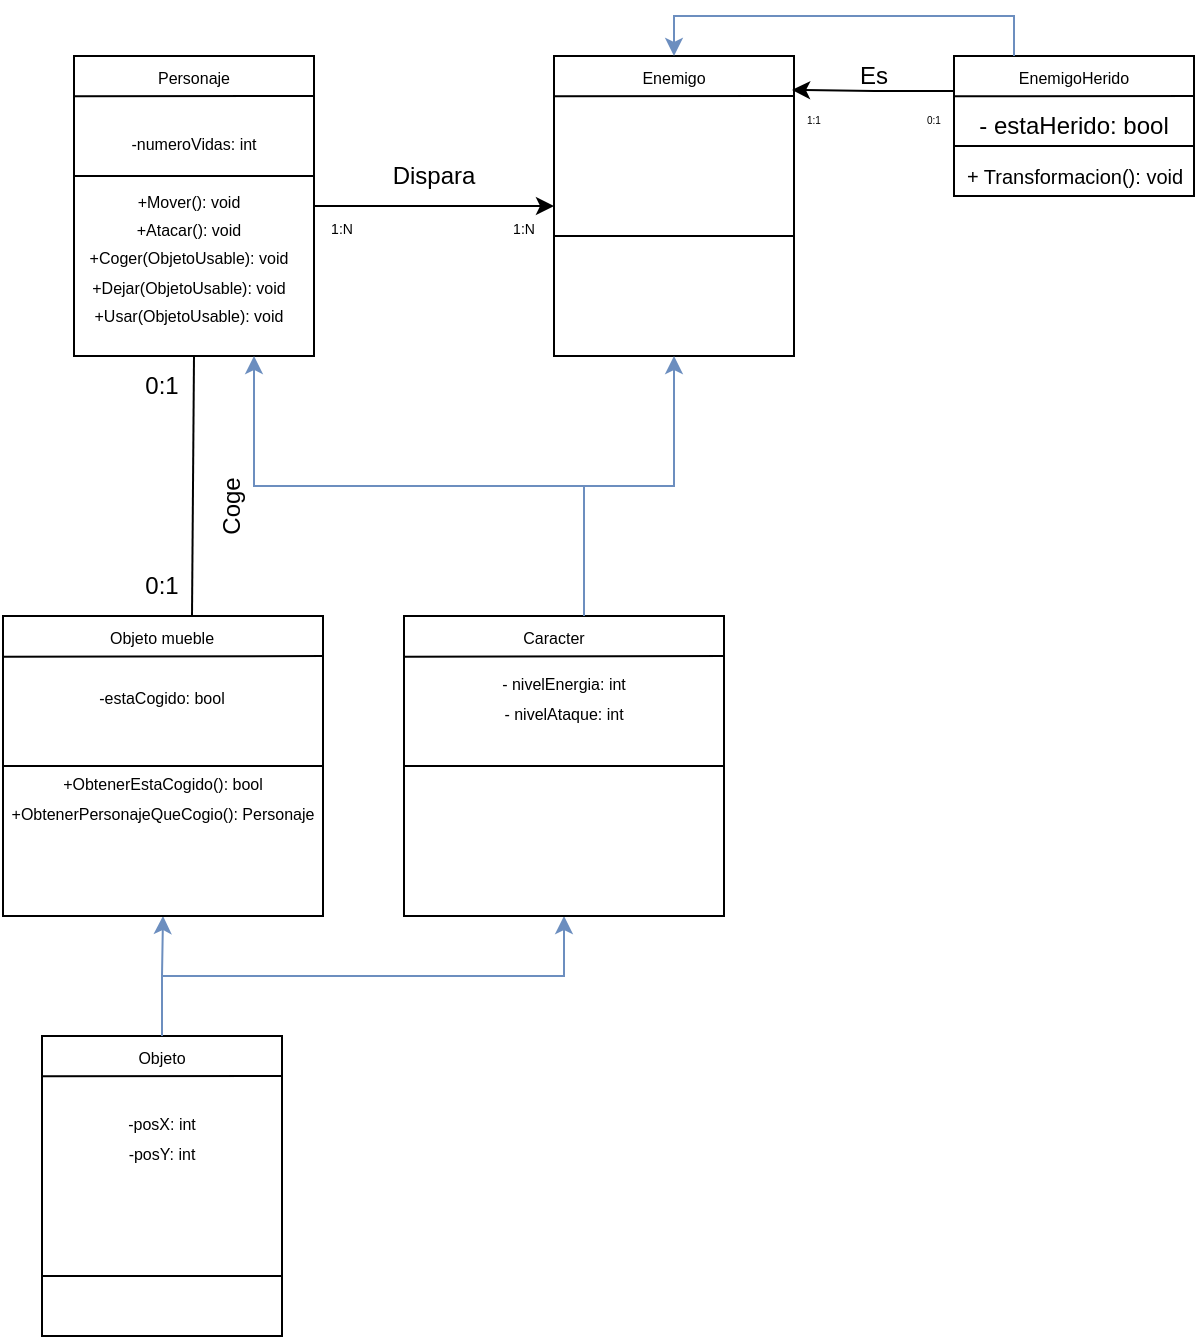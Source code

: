 <mxfile version="24.2.2" type="device">
  <diagram name="Page-1" id="r1jCTrlGhkuGiE3C5sfj">
    <mxGraphModel dx="431" dy="705" grid="1" gridSize="10" guides="1" tooltips="1" connect="1" arrows="1" fold="1" page="1" pageScale="1" pageWidth="850" pageHeight="1100" math="0" shadow="0">
      <root>
        <mxCell id="0" />
        <mxCell id="1" parent="0" />
        <mxCell id="mzTV1rFWOFSmvylBfMz7-30" style="edgeStyle=orthogonalEdgeStyle;rounded=0;orthogonalLoop=1;jettySize=auto;html=1;exitX=1;exitY=0.5;exitDx=0;exitDy=0;entryX=0;entryY=0.5;entryDx=0;entryDy=0;" parent="1" source="mzTV1rFWOFSmvylBfMz7-1" target="mzTV1rFWOFSmvylBfMz7-5" edge="1">
          <mxGeometry relative="1" as="geometry" />
        </mxCell>
        <mxCell id="mzTV1rFWOFSmvylBfMz7-1" value="" style="rounded=0;whiteSpace=wrap;html=1;" parent="1" vertex="1">
          <mxGeometry x="80" y="80" width="120" height="150" as="geometry" />
        </mxCell>
        <mxCell id="mzTV1rFWOFSmvylBfMz7-2" value="" style="endArrow=none;html=1;rounded=0;entryX=0.999;entryY=0.266;entryDx=0;entryDy=0;entryPerimeter=0;" parent="1" edge="1">
          <mxGeometry width="50" height="50" relative="1" as="geometry">
            <mxPoint x="80" y="100.1" as="sourcePoint" />
            <mxPoint x="199.88" y="100.0" as="targetPoint" />
          </mxGeometry>
        </mxCell>
        <mxCell id="mzTV1rFWOFSmvylBfMz7-3" value="" style="endArrow=none;html=1;rounded=0;entryX=0.999;entryY=0.266;entryDx=0;entryDy=0;entryPerimeter=0;" parent="1" edge="1">
          <mxGeometry width="50" height="50" relative="1" as="geometry">
            <mxPoint x="80" y="140" as="sourcePoint" />
            <mxPoint x="200" y="140" as="targetPoint" />
            <Array as="points">
              <mxPoint x="140" y="140" />
            </Array>
          </mxGeometry>
        </mxCell>
        <mxCell id="mzTV1rFWOFSmvylBfMz7-4" value="&lt;font style=&quot;font-size: 8px;&quot;&gt;Personaje&lt;/font&gt;" style="text;html=1;align=center;verticalAlign=middle;whiteSpace=wrap;rounded=0;" parent="1" vertex="1">
          <mxGeometry x="110" y="80" width="60" height="20" as="geometry" />
        </mxCell>
        <mxCell id="mzTV1rFWOFSmvylBfMz7-5" value="" style="rounded=0;whiteSpace=wrap;html=1;" parent="1" vertex="1">
          <mxGeometry x="320" y="80" width="120" height="150" as="geometry" />
        </mxCell>
        <mxCell id="mzTV1rFWOFSmvylBfMz7-6" value="" style="endArrow=none;html=1;rounded=0;entryX=0.999;entryY=0.266;entryDx=0;entryDy=0;entryPerimeter=0;" parent="1" edge="1">
          <mxGeometry width="50" height="50" relative="1" as="geometry">
            <mxPoint x="320" y="100.1" as="sourcePoint" />
            <mxPoint x="439.88" y="100.0" as="targetPoint" />
          </mxGeometry>
        </mxCell>
        <mxCell id="mzTV1rFWOFSmvylBfMz7-7" value="" style="endArrow=none;html=1;rounded=0;entryX=0.999;entryY=0.266;entryDx=0;entryDy=0;entryPerimeter=0;" parent="1" edge="1">
          <mxGeometry width="50" height="50" relative="1" as="geometry">
            <mxPoint x="320" y="170" as="sourcePoint" />
            <mxPoint x="440" y="170" as="targetPoint" />
          </mxGeometry>
        </mxCell>
        <mxCell id="mzTV1rFWOFSmvylBfMz7-8" value="&lt;font style=&quot;font-size: 8px;&quot;&gt;Enemigo&lt;/font&gt;" style="text;html=1;align=center;verticalAlign=middle;whiteSpace=wrap;rounded=0;" parent="1" vertex="1">
          <mxGeometry x="350" y="80" width="60" height="20" as="geometry" />
        </mxCell>
        <mxCell id="mzTV1rFWOFSmvylBfMz7-10" value="" style="rounded=0;whiteSpace=wrap;html=1;" parent="1" vertex="1">
          <mxGeometry x="64" y="570" width="120" height="150" as="geometry" />
        </mxCell>
        <mxCell id="mzTV1rFWOFSmvylBfMz7-11" value="" style="endArrow=none;html=1;rounded=0;entryX=0.999;entryY=0.266;entryDx=0;entryDy=0;entryPerimeter=0;" parent="1" edge="1">
          <mxGeometry width="50" height="50" relative="1" as="geometry">
            <mxPoint x="64" y="590.1" as="sourcePoint" />
            <mxPoint x="183.88" y="590" as="targetPoint" />
          </mxGeometry>
        </mxCell>
        <mxCell id="mzTV1rFWOFSmvylBfMz7-12" value="" style="endArrow=none;html=1;rounded=0;entryX=0.999;entryY=0.266;entryDx=0;entryDy=0;entryPerimeter=0;" parent="1" edge="1">
          <mxGeometry width="50" height="50" relative="1" as="geometry">
            <mxPoint x="64" y="690" as="sourcePoint" />
            <mxPoint x="184" y="690" as="targetPoint" />
          </mxGeometry>
        </mxCell>
        <mxCell id="mzTV1rFWOFSmvylBfMz7-34" style="edgeStyle=orthogonalEdgeStyle;rounded=0;orthogonalLoop=1;jettySize=auto;html=1;exitX=0.5;exitY=0;exitDx=0;exitDy=0;entryX=0.5;entryY=1;entryDx=0;entryDy=0;fillColor=#dae8fc;strokeColor=#6c8ebf;" parent="1" source="mzTV1rFWOFSmvylBfMz7-13" target="mzTV1rFWOFSmvylBfMz7-16" edge="1">
          <mxGeometry relative="1" as="geometry" />
        </mxCell>
        <mxCell id="ECPVnl5YzM9LcdXUfcxE-12" style="edgeStyle=orthogonalEdgeStyle;rounded=0;orthogonalLoop=1;jettySize=auto;html=1;exitX=0.5;exitY=0;exitDx=0;exitDy=0;fillColor=#dae8fc;strokeColor=#6c8ebf;" edge="1" parent="1" source="mzTV1rFWOFSmvylBfMz7-13" target="ECPVnl5YzM9LcdXUfcxE-2">
          <mxGeometry relative="1" as="geometry" />
        </mxCell>
        <mxCell id="mzTV1rFWOFSmvylBfMz7-13" value="&lt;font style=&quot;font-size: 8px;&quot;&gt;Objeto&lt;/font&gt;" style="text;html=1;align=center;verticalAlign=middle;whiteSpace=wrap;rounded=0;" parent="1" vertex="1">
          <mxGeometry x="94" y="570" width="60" height="20" as="geometry" />
        </mxCell>
        <mxCell id="mzTV1rFWOFSmvylBfMz7-16" value="" style="rounded=0;whiteSpace=wrap;html=1;" parent="1" vertex="1">
          <mxGeometry x="44.5" y="360" width="160" height="150" as="geometry" />
        </mxCell>
        <mxCell id="mzTV1rFWOFSmvylBfMz7-17" value="" style="endArrow=none;html=1;rounded=0;exitX=-0.001;exitY=0.136;exitDx=0;exitDy=0;exitPerimeter=0;" parent="1" source="mzTV1rFWOFSmvylBfMz7-16" edge="1">
          <mxGeometry width="50" height="50" relative="1" as="geometry">
            <mxPoint x="53.5" y="380.1" as="sourcePoint" />
            <mxPoint x="204.5" y="380" as="targetPoint" />
          </mxGeometry>
        </mxCell>
        <mxCell id="mzTV1rFWOFSmvylBfMz7-18" value="" style="endArrow=none;html=1;rounded=0;entryX=1;entryY=0.5;entryDx=0;entryDy=0;exitX=0;exitY=0.5;exitDx=0;exitDy=0;" parent="1" source="mzTV1rFWOFSmvylBfMz7-16" target="mzTV1rFWOFSmvylBfMz7-16" edge="1">
          <mxGeometry width="50" height="50" relative="1" as="geometry">
            <mxPoint x="54.5" y="434.8" as="sourcePoint" />
            <mxPoint x="174.5" y="434.8" as="targetPoint" />
          </mxGeometry>
        </mxCell>
        <mxCell id="mzTV1rFWOFSmvylBfMz7-19" value="&lt;font style=&quot;font-size: 8px;&quot;&gt;Objeto mueble&lt;/font&gt;" style="text;html=1;align=center;verticalAlign=middle;whiteSpace=wrap;rounded=0;" parent="1" vertex="1">
          <mxGeometry x="94" y="360" width="60" height="20" as="geometry" />
        </mxCell>
        <mxCell id="mzTV1rFWOFSmvylBfMz7-21" value="&lt;br&gt;&lt;div&gt;&lt;font style=&quot;font-size: 8px;&quot;&gt;-numeroVidas: int&lt;/font&gt;&lt;/div&gt;" style="text;html=1;align=center;verticalAlign=middle;whiteSpace=wrap;rounded=0;" parent="1" vertex="1">
          <mxGeometry x="95" y="105" width="90" height="20" as="geometry" />
        </mxCell>
        <mxCell id="mzTV1rFWOFSmvylBfMz7-23" value="&lt;font style=&quot;font-size: 8px;&quot;&gt;-posX: int&lt;/font&gt;&lt;div&gt;&lt;font style=&quot;font-size: 8px;&quot;&gt;-posY: int&lt;/font&gt;&lt;/div&gt;" style="text;html=1;align=center;verticalAlign=middle;whiteSpace=wrap;rounded=0;" parent="1" vertex="1">
          <mxGeometry x="94" y="610" width="60" height="20" as="geometry" />
        </mxCell>
        <mxCell id="mzTV1rFWOFSmvylBfMz7-25" value="&lt;span style=&quot;font-size: 8px;&quot;&gt;-estaCogido: bool&lt;/span&gt;" style="text;html=1;align=center;verticalAlign=middle;whiteSpace=wrap;rounded=0;" parent="1" vertex="1">
          <mxGeometry x="74" y="390" width="100" height="20" as="geometry" />
        </mxCell>
        <mxCell id="mzTV1rFWOFSmvylBfMz7-27" value="&lt;div&gt;&lt;span style=&quot;font-size: 8px;&quot;&gt;+Mover(): void&lt;/span&gt;&lt;/div&gt;&lt;div&gt;&lt;span style=&quot;font-size: 8px;&quot;&gt;+Atacar(): void&lt;/span&gt;&lt;/div&gt;&lt;div&gt;&lt;span style=&quot;font-size: 8px;&quot;&gt;+Coger(ObjetoUsable): void&lt;/span&gt;&lt;/div&gt;&lt;div&gt;&lt;span style=&quot;font-size: 8px;&quot;&gt;+Dejar(ObjetoUsable): void&lt;/span&gt;&lt;/div&gt;&lt;div&gt;&lt;span style=&quot;font-size: 8px;&quot;&gt;+Usar(ObjetoUsable): void&lt;/span&gt;&lt;/div&gt;" style="text;html=1;align=center;verticalAlign=middle;whiteSpace=wrap;rounded=0;" parent="1" vertex="1">
          <mxGeometry x="80" y="170" width="115" height="20" as="geometry" />
        </mxCell>
        <mxCell id="mzTV1rFWOFSmvylBfMz7-31" value="Dispara" style="text;html=1;align=center;verticalAlign=middle;whiteSpace=wrap;rounded=0;" parent="1" vertex="1">
          <mxGeometry x="230" y="125" width="60" height="30" as="geometry" />
        </mxCell>
        <mxCell id="mzTV1rFWOFSmvylBfMz7-32" value="&lt;font style=&quot;font-size: 7px;&quot;&gt;1:N&lt;/font&gt;" style="text;html=1;align=center;verticalAlign=middle;whiteSpace=wrap;rounded=0;" parent="1" vertex="1">
          <mxGeometry x="275" y="150" width="60" height="30" as="geometry" />
        </mxCell>
        <mxCell id="mzTV1rFWOFSmvylBfMz7-33" value="&lt;font style=&quot;font-size: 7px;&quot;&gt;1:N&lt;/font&gt;" style="text;html=1;align=center;verticalAlign=middle;whiteSpace=wrap;rounded=0;" parent="1" vertex="1">
          <mxGeometry x="184" y="150" width="60" height="30" as="geometry" />
        </mxCell>
        <mxCell id="mzTV1rFWOFSmvylBfMz7-36" value="" style="endArrow=none;html=1;rounded=0;entryX=0.5;entryY=1;entryDx=0;entryDy=0;exitX=0.75;exitY=1;exitDx=0;exitDy=0;" parent="1" source="mzTV1rFWOFSmvylBfMz7-39" target="mzTV1rFWOFSmvylBfMz7-1" edge="1">
          <mxGeometry width="50" height="50" relative="1" as="geometry">
            <mxPoint x="100" y="280" as="sourcePoint" />
            <mxPoint x="150" y="230" as="targetPoint" />
          </mxGeometry>
        </mxCell>
        <mxCell id="mzTV1rFWOFSmvylBfMz7-37" value="Coge" style="text;html=1;align=center;verticalAlign=middle;whiteSpace=wrap;rounded=0;rotation=-90;" parent="1" vertex="1">
          <mxGeometry x="129" y="290" width="60" height="30" as="geometry" />
        </mxCell>
        <mxCell id="mzTV1rFWOFSmvylBfMz7-38" value="0:1" style="text;html=1;align=center;verticalAlign=middle;whiteSpace=wrap;rounded=0;" parent="1" vertex="1">
          <mxGeometry x="94" y="230" width="60" height="30" as="geometry" />
        </mxCell>
        <mxCell id="mzTV1rFWOFSmvylBfMz7-40" value="" style="endArrow=none;html=1;rounded=0;exitX=0.5;exitY=0;exitDx=0;exitDy=0;entryX=0.5;entryY=1;entryDx=0;entryDy=0;" parent="1" source="mzTV1rFWOFSmvylBfMz7-19" edge="1">
          <mxGeometry width="50" height="50" relative="1" as="geometry">
            <mxPoint x="113.5" y="360" as="sourcePoint" />
            <mxPoint x="98.5" y="360" as="targetPoint" />
          </mxGeometry>
        </mxCell>
        <mxCell id="mzTV1rFWOFSmvylBfMz7-39" value="0:1" style="text;html=1;align=center;verticalAlign=middle;whiteSpace=wrap;rounded=0;" parent="1" vertex="1">
          <mxGeometry x="94" y="330" width="60" height="30" as="geometry" />
        </mxCell>
        <mxCell id="mzTV1rFWOFSmvylBfMz7-44" value="&lt;span style=&quot;font-size: 8px;&quot;&gt;+ObtenerEstaCogido(): bool&lt;/span&gt;&lt;div&gt;&lt;span style=&quot;font-size: 8px;&quot;&gt;+ObtenerPersonajeQueCogio(): Personaje&lt;/span&gt;&lt;/div&gt;" style="text;html=1;align=center;verticalAlign=middle;whiteSpace=wrap;rounded=0;" parent="1" vertex="1">
          <mxGeometry x="43.5" y="440" width="161" height="20" as="geometry" />
        </mxCell>
        <mxCell id="ECPVnl5YzM9LcdXUfcxE-2" value="" style="rounded=0;whiteSpace=wrap;html=1;" vertex="1" parent="1">
          <mxGeometry x="245" y="360" width="160" height="150" as="geometry" />
        </mxCell>
        <mxCell id="ECPVnl5YzM9LcdXUfcxE-3" value="" style="endArrow=none;html=1;rounded=0;exitX=-0.001;exitY=0.136;exitDx=0;exitDy=0;exitPerimeter=0;" edge="1" parent="1" source="ECPVnl5YzM9LcdXUfcxE-2">
          <mxGeometry width="50" height="50" relative="1" as="geometry">
            <mxPoint x="254" y="380.1" as="sourcePoint" />
            <mxPoint x="405" y="380" as="targetPoint" />
          </mxGeometry>
        </mxCell>
        <mxCell id="ECPVnl5YzM9LcdXUfcxE-4" value="" style="endArrow=none;html=1;rounded=0;entryX=1;entryY=0.5;entryDx=0;entryDy=0;exitX=0;exitY=0.5;exitDx=0;exitDy=0;" edge="1" parent="1" source="ECPVnl5YzM9LcdXUfcxE-2" target="ECPVnl5YzM9LcdXUfcxE-2">
          <mxGeometry width="50" height="50" relative="1" as="geometry">
            <mxPoint x="255" y="434.8" as="sourcePoint" />
            <mxPoint x="375" y="434.8" as="targetPoint" />
          </mxGeometry>
        </mxCell>
        <mxCell id="ECPVnl5YzM9LcdXUfcxE-10" style="edgeStyle=orthogonalEdgeStyle;rounded=0;orthogonalLoop=1;jettySize=auto;html=1;exitX=0.75;exitY=0;exitDx=0;exitDy=0;entryX=0.5;entryY=1;entryDx=0;entryDy=0;fillColor=#dae8fc;strokeColor=#6c8ebf;" edge="1" parent="1" source="ECPVnl5YzM9LcdXUfcxE-5" target="mzTV1rFWOFSmvylBfMz7-5">
          <mxGeometry relative="1" as="geometry" />
        </mxCell>
        <mxCell id="ECPVnl5YzM9LcdXUfcxE-11" style="edgeStyle=orthogonalEdgeStyle;rounded=0;orthogonalLoop=1;jettySize=auto;html=1;exitX=0.75;exitY=0;exitDx=0;exitDy=0;entryX=0.75;entryY=1;entryDx=0;entryDy=0;fillColor=#dae8fc;strokeColor=#6c8ebf;" edge="1" parent="1" source="ECPVnl5YzM9LcdXUfcxE-5" target="mzTV1rFWOFSmvylBfMz7-1">
          <mxGeometry relative="1" as="geometry" />
        </mxCell>
        <mxCell id="ECPVnl5YzM9LcdXUfcxE-5" value="&lt;font style=&quot;font-size: 8px;&quot;&gt;Caracter&lt;/font&gt;" style="text;html=1;align=center;verticalAlign=middle;whiteSpace=wrap;rounded=0;" vertex="1" parent="1">
          <mxGeometry x="290" y="360" width="60" height="20" as="geometry" />
        </mxCell>
        <mxCell id="ECPVnl5YzM9LcdXUfcxE-6" value="&lt;span style=&quot;font-size: 8px;&quot;&gt;- nivelEnergia: int&lt;/span&gt;&lt;div&gt;&lt;span style=&quot;font-size: 8px;&quot;&gt;- nivelAtaque: int&lt;/span&gt;&lt;/div&gt;" style="text;html=1;align=center;verticalAlign=middle;whiteSpace=wrap;rounded=0;" vertex="1" parent="1">
          <mxGeometry x="274.5" y="390" width="100" height="20" as="geometry" />
        </mxCell>
        <mxCell id="ECPVnl5YzM9LcdXUfcxE-7" value="" style="endArrow=none;html=1;rounded=0;exitX=0.5;exitY=0;exitDx=0;exitDy=0;entryX=0.5;entryY=1;entryDx=0;entryDy=0;" edge="1" parent="1" source="ECPVnl5YzM9LcdXUfcxE-5">
          <mxGeometry width="50" height="50" relative="1" as="geometry">
            <mxPoint x="314" y="360" as="sourcePoint" />
            <mxPoint x="299" y="360" as="targetPoint" />
          </mxGeometry>
        </mxCell>
        <mxCell id="ECPVnl5YzM9LcdXUfcxE-15" value="" style="rounded=0;whiteSpace=wrap;html=1;" vertex="1" parent="1">
          <mxGeometry x="520" y="80" width="120" height="70" as="geometry" />
        </mxCell>
        <mxCell id="ECPVnl5YzM9LcdXUfcxE-16" value="" style="endArrow=none;html=1;rounded=0;entryX=0.999;entryY=0.266;entryDx=0;entryDy=0;entryPerimeter=0;" edge="1" parent="1">
          <mxGeometry width="50" height="50" relative="1" as="geometry">
            <mxPoint x="520" y="100.1" as="sourcePoint" />
            <mxPoint x="639.88" y="100.0" as="targetPoint" />
          </mxGeometry>
        </mxCell>
        <mxCell id="ECPVnl5YzM9LcdXUfcxE-17" value="" style="endArrow=none;html=1;rounded=0;entryX=0.999;entryY=0.266;entryDx=0;entryDy=0;entryPerimeter=0;" edge="1" parent="1">
          <mxGeometry width="50" height="50" relative="1" as="geometry">
            <mxPoint x="520" y="125" as="sourcePoint" />
            <mxPoint x="640" y="125" as="targetPoint" />
          </mxGeometry>
        </mxCell>
        <mxCell id="ECPVnl5YzM9LcdXUfcxE-25" style="edgeStyle=orthogonalEdgeStyle;rounded=0;orthogonalLoop=1;jettySize=auto;html=1;exitX=0;exitY=0;exitDx=0;exitDy=0;entryX=0.5;entryY=0;entryDx=0;entryDy=0;fillColor=#dae8fc;strokeColor=#6c8ebf;" edge="1" parent="1" source="ECPVnl5YzM9LcdXUfcxE-18" target="mzTV1rFWOFSmvylBfMz7-8">
          <mxGeometry relative="1" as="geometry" />
        </mxCell>
        <mxCell id="ECPVnl5YzM9LcdXUfcxE-18" value="&lt;font style=&quot;font-size: 8px;&quot;&gt;EnemigoHerido&lt;/font&gt;" style="text;html=1;align=center;verticalAlign=middle;whiteSpace=wrap;rounded=0;" vertex="1" parent="1">
          <mxGeometry x="550" y="80" width="60" height="20" as="geometry" />
        </mxCell>
        <mxCell id="ECPVnl5YzM9LcdXUfcxE-19" value="- estaHerido: bool" style="text;html=1;align=center;verticalAlign=middle;whiteSpace=wrap;rounded=0;" vertex="1" parent="1">
          <mxGeometry x="530" y="100" width="100" height="30" as="geometry" />
        </mxCell>
        <mxCell id="ECPVnl5YzM9LcdXUfcxE-20" value="+ Transformacion(): void" style="text;html=1;align=center;verticalAlign=middle;whiteSpace=wrap;rounded=0;fontSize=10;" vertex="1" parent="1">
          <mxGeometry x="517.5" y="125" width="125" height="30" as="geometry" />
        </mxCell>
        <mxCell id="ECPVnl5YzM9LcdXUfcxE-24" style="edgeStyle=orthogonalEdgeStyle;rounded=0;orthogonalLoop=1;jettySize=auto;html=1;exitX=0;exitY=0.25;exitDx=0;exitDy=0;entryX=0.992;entryY=0.113;entryDx=0;entryDy=0;entryPerimeter=0;" edge="1" parent="1" source="ECPVnl5YzM9LcdXUfcxE-15" target="mzTV1rFWOFSmvylBfMz7-5">
          <mxGeometry relative="1" as="geometry" />
        </mxCell>
        <mxCell id="ECPVnl5YzM9LcdXUfcxE-26" value="Es" style="text;html=1;align=center;verticalAlign=middle;whiteSpace=wrap;rounded=0;" vertex="1" parent="1">
          <mxGeometry x="450" y="75" width="60" height="30" as="geometry" />
        </mxCell>
        <mxCell id="ECPVnl5YzM9LcdXUfcxE-27" value="&lt;font style=&quot;font-size: 5px;&quot;&gt;1:1&lt;/font&gt;" style="text;html=1;align=center;verticalAlign=middle;whiteSpace=wrap;rounded=0;" vertex="1" parent="1">
          <mxGeometry x="420" y="95" width="60" height="30" as="geometry" />
        </mxCell>
        <mxCell id="ECPVnl5YzM9LcdXUfcxE-28" value="&lt;font style=&quot;font-size: 5px;&quot;&gt;0:1&lt;/font&gt;" style="text;html=1;align=center;verticalAlign=middle;whiteSpace=wrap;rounded=0;" vertex="1" parent="1">
          <mxGeometry x="480" y="95" width="60" height="30" as="geometry" />
        </mxCell>
      </root>
    </mxGraphModel>
  </diagram>
</mxfile>
